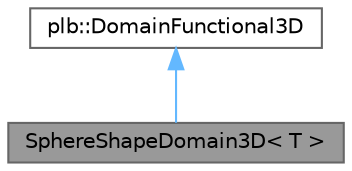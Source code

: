 digraph "SphereShapeDomain3D&lt; T &gt;"
{
 // LATEX_PDF_SIZE
  bgcolor="transparent";
  edge [fontname=Helvetica,fontsize=10,labelfontname=Helvetica,labelfontsize=10];
  node [fontname=Helvetica,fontsize=10,shape=box,height=0.2,width=0.4];
  Node1 [id="Node000001",label="SphereShapeDomain3D\< T \>",height=0.2,width=0.4,color="gray40", fillcolor="grey60", style="filled", fontcolor="black",tooltip="A functional, used to instantiate bounce-back nodes at the locations of the sphere."];
  Node2 -> Node1 [id="edge1_Node000001_Node000002",dir="back",color="steelblue1",style="solid",tooltip=" "];
  Node2 [id="Node000002",label="plb::DomainFunctional3D",height=0.2,width=0.4,color="gray40", fillcolor="white", style="filled",tooltip=" "];
}
